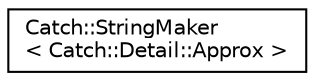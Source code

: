 digraph "Graphical Class Hierarchy"
{
  edge [fontname="Helvetica",fontsize="10",labelfontname="Helvetica",labelfontsize="10"];
  node [fontname="Helvetica",fontsize="10",shape=record];
  rankdir="LR";
  Node1 [label="Catch::StringMaker\l\< Catch::Detail::Approx \>",height=0.2,width=0.4,color="black", fillcolor="white", style="filled",URL="$structCatch_1_1StringMaker_3_01Catch_1_1Detail_1_1Approx_01_4.html"];
}
